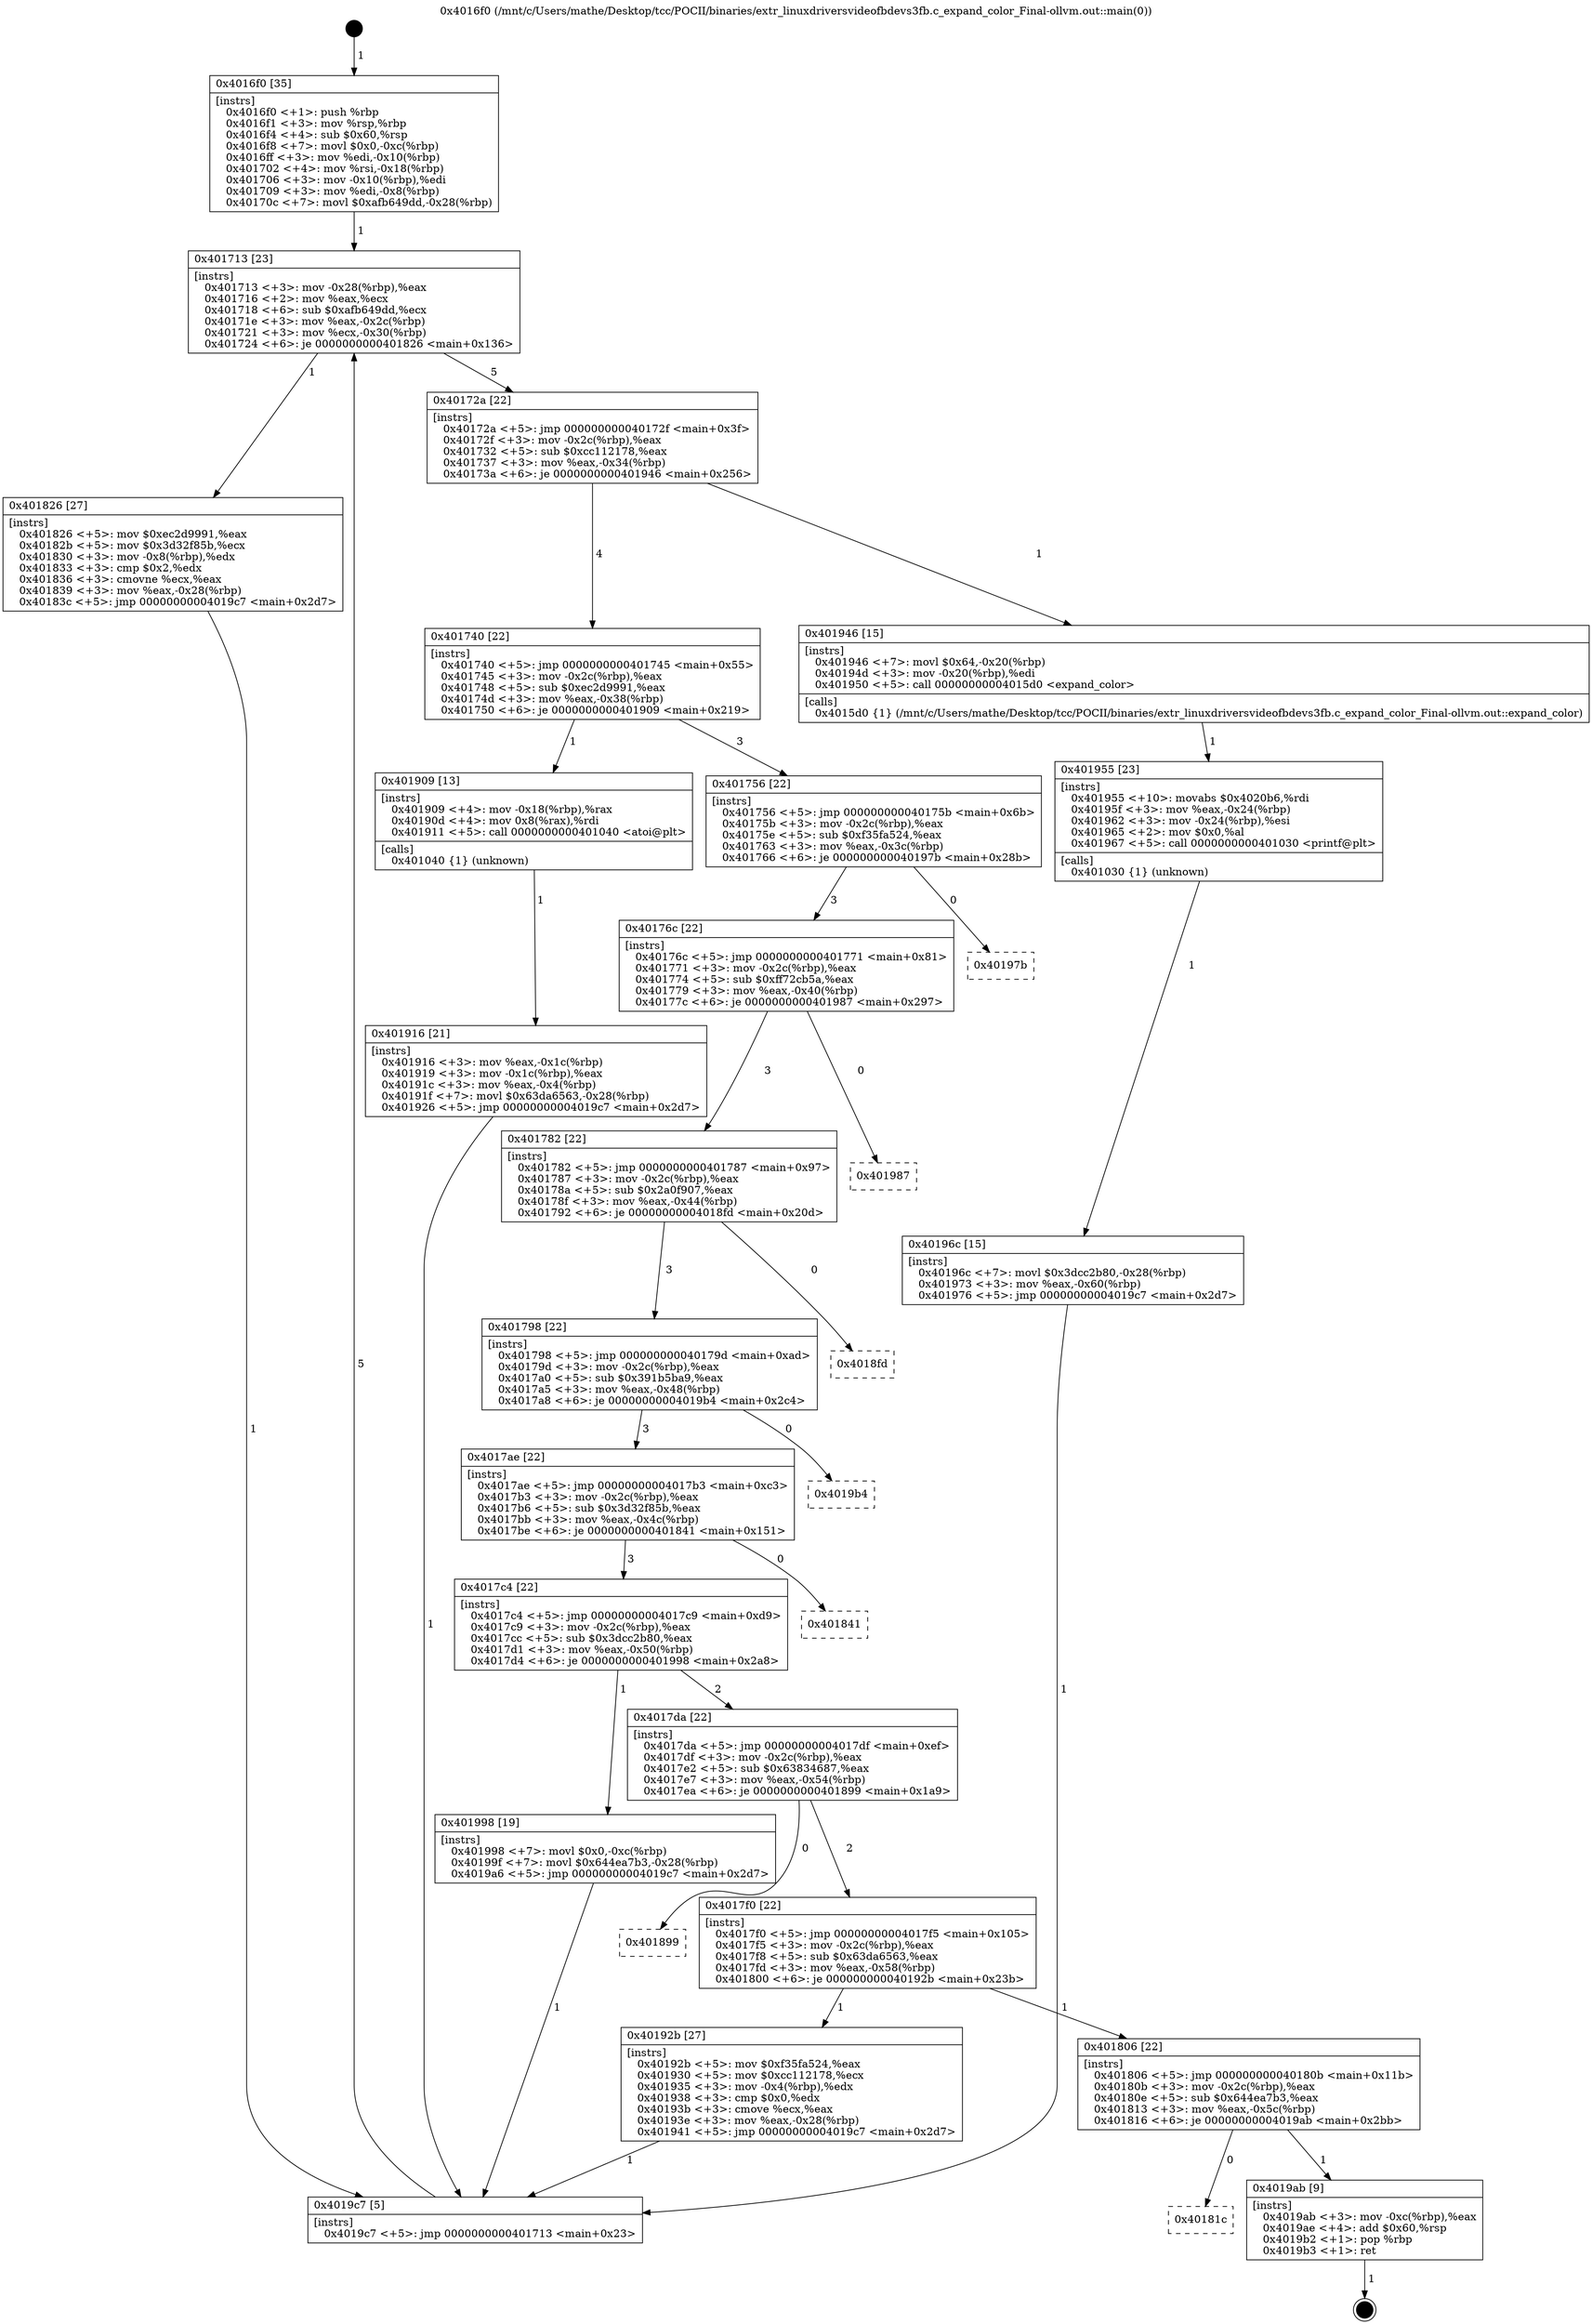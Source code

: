digraph "0x4016f0" {
  label = "0x4016f0 (/mnt/c/Users/mathe/Desktop/tcc/POCII/binaries/extr_linuxdriversvideofbdevs3fb.c_expand_color_Final-ollvm.out::main(0))"
  labelloc = "t"
  node[shape=record]

  Entry [label="",width=0.3,height=0.3,shape=circle,fillcolor=black,style=filled]
  "0x401713" [label="{
     0x401713 [23]\l
     | [instrs]\l
     &nbsp;&nbsp;0x401713 \<+3\>: mov -0x28(%rbp),%eax\l
     &nbsp;&nbsp;0x401716 \<+2\>: mov %eax,%ecx\l
     &nbsp;&nbsp;0x401718 \<+6\>: sub $0xafb649dd,%ecx\l
     &nbsp;&nbsp;0x40171e \<+3\>: mov %eax,-0x2c(%rbp)\l
     &nbsp;&nbsp;0x401721 \<+3\>: mov %ecx,-0x30(%rbp)\l
     &nbsp;&nbsp;0x401724 \<+6\>: je 0000000000401826 \<main+0x136\>\l
  }"]
  "0x401826" [label="{
     0x401826 [27]\l
     | [instrs]\l
     &nbsp;&nbsp;0x401826 \<+5\>: mov $0xec2d9991,%eax\l
     &nbsp;&nbsp;0x40182b \<+5\>: mov $0x3d32f85b,%ecx\l
     &nbsp;&nbsp;0x401830 \<+3\>: mov -0x8(%rbp),%edx\l
     &nbsp;&nbsp;0x401833 \<+3\>: cmp $0x2,%edx\l
     &nbsp;&nbsp;0x401836 \<+3\>: cmovne %ecx,%eax\l
     &nbsp;&nbsp;0x401839 \<+3\>: mov %eax,-0x28(%rbp)\l
     &nbsp;&nbsp;0x40183c \<+5\>: jmp 00000000004019c7 \<main+0x2d7\>\l
  }"]
  "0x40172a" [label="{
     0x40172a [22]\l
     | [instrs]\l
     &nbsp;&nbsp;0x40172a \<+5\>: jmp 000000000040172f \<main+0x3f\>\l
     &nbsp;&nbsp;0x40172f \<+3\>: mov -0x2c(%rbp),%eax\l
     &nbsp;&nbsp;0x401732 \<+5\>: sub $0xcc112178,%eax\l
     &nbsp;&nbsp;0x401737 \<+3\>: mov %eax,-0x34(%rbp)\l
     &nbsp;&nbsp;0x40173a \<+6\>: je 0000000000401946 \<main+0x256\>\l
  }"]
  "0x4019c7" [label="{
     0x4019c7 [5]\l
     | [instrs]\l
     &nbsp;&nbsp;0x4019c7 \<+5\>: jmp 0000000000401713 \<main+0x23\>\l
  }"]
  "0x4016f0" [label="{
     0x4016f0 [35]\l
     | [instrs]\l
     &nbsp;&nbsp;0x4016f0 \<+1\>: push %rbp\l
     &nbsp;&nbsp;0x4016f1 \<+3\>: mov %rsp,%rbp\l
     &nbsp;&nbsp;0x4016f4 \<+4\>: sub $0x60,%rsp\l
     &nbsp;&nbsp;0x4016f8 \<+7\>: movl $0x0,-0xc(%rbp)\l
     &nbsp;&nbsp;0x4016ff \<+3\>: mov %edi,-0x10(%rbp)\l
     &nbsp;&nbsp;0x401702 \<+4\>: mov %rsi,-0x18(%rbp)\l
     &nbsp;&nbsp;0x401706 \<+3\>: mov -0x10(%rbp),%edi\l
     &nbsp;&nbsp;0x401709 \<+3\>: mov %edi,-0x8(%rbp)\l
     &nbsp;&nbsp;0x40170c \<+7\>: movl $0xafb649dd,-0x28(%rbp)\l
  }"]
  Exit [label="",width=0.3,height=0.3,shape=circle,fillcolor=black,style=filled,peripheries=2]
  "0x401946" [label="{
     0x401946 [15]\l
     | [instrs]\l
     &nbsp;&nbsp;0x401946 \<+7\>: movl $0x64,-0x20(%rbp)\l
     &nbsp;&nbsp;0x40194d \<+3\>: mov -0x20(%rbp),%edi\l
     &nbsp;&nbsp;0x401950 \<+5\>: call 00000000004015d0 \<expand_color\>\l
     | [calls]\l
     &nbsp;&nbsp;0x4015d0 \{1\} (/mnt/c/Users/mathe/Desktop/tcc/POCII/binaries/extr_linuxdriversvideofbdevs3fb.c_expand_color_Final-ollvm.out::expand_color)\l
  }"]
  "0x401740" [label="{
     0x401740 [22]\l
     | [instrs]\l
     &nbsp;&nbsp;0x401740 \<+5\>: jmp 0000000000401745 \<main+0x55\>\l
     &nbsp;&nbsp;0x401745 \<+3\>: mov -0x2c(%rbp),%eax\l
     &nbsp;&nbsp;0x401748 \<+5\>: sub $0xec2d9991,%eax\l
     &nbsp;&nbsp;0x40174d \<+3\>: mov %eax,-0x38(%rbp)\l
     &nbsp;&nbsp;0x401750 \<+6\>: je 0000000000401909 \<main+0x219\>\l
  }"]
  "0x40181c" [label="{
     0x40181c\l
  }", style=dashed]
  "0x401909" [label="{
     0x401909 [13]\l
     | [instrs]\l
     &nbsp;&nbsp;0x401909 \<+4\>: mov -0x18(%rbp),%rax\l
     &nbsp;&nbsp;0x40190d \<+4\>: mov 0x8(%rax),%rdi\l
     &nbsp;&nbsp;0x401911 \<+5\>: call 0000000000401040 \<atoi@plt\>\l
     | [calls]\l
     &nbsp;&nbsp;0x401040 \{1\} (unknown)\l
  }"]
  "0x401756" [label="{
     0x401756 [22]\l
     | [instrs]\l
     &nbsp;&nbsp;0x401756 \<+5\>: jmp 000000000040175b \<main+0x6b\>\l
     &nbsp;&nbsp;0x40175b \<+3\>: mov -0x2c(%rbp),%eax\l
     &nbsp;&nbsp;0x40175e \<+5\>: sub $0xf35fa524,%eax\l
     &nbsp;&nbsp;0x401763 \<+3\>: mov %eax,-0x3c(%rbp)\l
     &nbsp;&nbsp;0x401766 \<+6\>: je 000000000040197b \<main+0x28b\>\l
  }"]
  "0x401916" [label="{
     0x401916 [21]\l
     | [instrs]\l
     &nbsp;&nbsp;0x401916 \<+3\>: mov %eax,-0x1c(%rbp)\l
     &nbsp;&nbsp;0x401919 \<+3\>: mov -0x1c(%rbp),%eax\l
     &nbsp;&nbsp;0x40191c \<+3\>: mov %eax,-0x4(%rbp)\l
     &nbsp;&nbsp;0x40191f \<+7\>: movl $0x63da6563,-0x28(%rbp)\l
     &nbsp;&nbsp;0x401926 \<+5\>: jmp 00000000004019c7 \<main+0x2d7\>\l
  }"]
  "0x4019ab" [label="{
     0x4019ab [9]\l
     | [instrs]\l
     &nbsp;&nbsp;0x4019ab \<+3\>: mov -0xc(%rbp),%eax\l
     &nbsp;&nbsp;0x4019ae \<+4\>: add $0x60,%rsp\l
     &nbsp;&nbsp;0x4019b2 \<+1\>: pop %rbp\l
     &nbsp;&nbsp;0x4019b3 \<+1\>: ret\l
  }"]
  "0x40197b" [label="{
     0x40197b\l
  }", style=dashed]
  "0x40176c" [label="{
     0x40176c [22]\l
     | [instrs]\l
     &nbsp;&nbsp;0x40176c \<+5\>: jmp 0000000000401771 \<main+0x81\>\l
     &nbsp;&nbsp;0x401771 \<+3\>: mov -0x2c(%rbp),%eax\l
     &nbsp;&nbsp;0x401774 \<+5\>: sub $0xff72cb5a,%eax\l
     &nbsp;&nbsp;0x401779 \<+3\>: mov %eax,-0x40(%rbp)\l
     &nbsp;&nbsp;0x40177c \<+6\>: je 0000000000401987 \<main+0x297\>\l
  }"]
  "0x40196c" [label="{
     0x40196c [15]\l
     | [instrs]\l
     &nbsp;&nbsp;0x40196c \<+7\>: movl $0x3dcc2b80,-0x28(%rbp)\l
     &nbsp;&nbsp;0x401973 \<+3\>: mov %eax,-0x60(%rbp)\l
     &nbsp;&nbsp;0x401976 \<+5\>: jmp 00000000004019c7 \<main+0x2d7\>\l
  }"]
  "0x401987" [label="{
     0x401987\l
  }", style=dashed]
  "0x401782" [label="{
     0x401782 [22]\l
     | [instrs]\l
     &nbsp;&nbsp;0x401782 \<+5\>: jmp 0000000000401787 \<main+0x97\>\l
     &nbsp;&nbsp;0x401787 \<+3\>: mov -0x2c(%rbp),%eax\l
     &nbsp;&nbsp;0x40178a \<+5\>: sub $0x2a0f907,%eax\l
     &nbsp;&nbsp;0x40178f \<+3\>: mov %eax,-0x44(%rbp)\l
     &nbsp;&nbsp;0x401792 \<+6\>: je 00000000004018fd \<main+0x20d\>\l
  }"]
  "0x401955" [label="{
     0x401955 [23]\l
     | [instrs]\l
     &nbsp;&nbsp;0x401955 \<+10\>: movabs $0x4020b6,%rdi\l
     &nbsp;&nbsp;0x40195f \<+3\>: mov %eax,-0x24(%rbp)\l
     &nbsp;&nbsp;0x401962 \<+3\>: mov -0x24(%rbp),%esi\l
     &nbsp;&nbsp;0x401965 \<+2\>: mov $0x0,%al\l
     &nbsp;&nbsp;0x401967 \<+5\>: call 0000000000401030 \<printf@plt\>\l
     | [calls]\l
     &nbsp;&nbsp;0x401030 \{1\} (unknown)\l
  }"]
  "0x4018fd" [label="{
     0x4018fd\l
  }", style=dashed]
  "0x401798" [label="{
     0x401798 [22]\l
     | [instrs]\l
     &nbsp;&nbsp;0x401798 \<+5\>: jmp 000000000040179d \<main+0xad\>\l
     &nbsp;&nbsp;0x40179d \<+3\>: mov -0x2c(%rbp),%eax\l
     &nbsp;&nbsp;0x4017a0 \<+5\>: sub $0x391b5ba9,%eax\l
     &nbsp;&nbsp;0x4017a5 \<+3\>: mov %eax,-0x48(%rbp)\l
     &nbsp;&nbsp;0x4017a8 \<+6\>: je 00000000004019b4 \<main+0x2c4\>\l
  }"]
  "0x401806" [label="{
     0x401806 [22]\l
     | [instrs]\l
     &nbsp;&nbsp;0x401806 \<+5\>: jmp 000000000040180b \<main+0x11b\>\l
     &nbsp;&nbsp;0x40180b \<+3\>: mov -0x2c(%rbp),%eax\l
     &nbsp;&nbsp;0x40180e \<+5\>: sub $0x644ea7b3,%eax\l
     &nbsp;&nbsp;0x401813 \<+3\>: mov %eax,-0x5c(%rbp)\l
     &nbsp;&nbsp;0x401816 \<+6\>: je 00000000004019ab \<main+0x2bb\>\l
  }"]
  "0x4019b4" [label="{
     0x4019b4\l
  }", style=dashed]
  "0x4017ae" [label="{
     0x4017ae [22]\l
     | [instrs]\l
     &nbsp;&nbsp;0x4017ae \<+5\>: jmp 00000000004017b3 \<main+0xc3\>\l
     &nbsp;&nbsp;0x4017b3 \<+3\>: mov -0x2c(%rbp),%eax\l
     &nbsp;&nbsp;0x4017b6 \<+5\>: sub $0x3d32f85b,%eax\l
     &nbsp;&nbsp;0x4017bb \<+3\>: mov %eax,-0x4c(%rbp)\l
     &nbsp;&nbsp;0x4017be \<+6\>: je 0000000000401841 \<main+0x151\>\l
  }"]
  "0x40192b" [label="{
     0x40192b [27]\l
     | [instrs]\l
     &nbsp;&nbsp;0x40192b \<+5\>: mov $0xf35fa524,%eax\l
     &nbsp;&nbsp;0x401930 \<+5\>: mov $0xcc112178,%ecx\l
     &nbsp;&nbsp;0x401935 \<+3\>: mov -0x4(%rbp),%edx\l
     &nbsp;&nbsp;0x401938 \<+3\>: cmp $0x0,%edx\l
     &nbsp;&nbsp;0x40193b \<+3\>: cmove %ecx,%eax\l
     &nbsp;&nbsp;0x40193e \<+3\>: mov %eax,-0x28(%rbp)\l
     &nbsp;&nbsp;0x401941 \<+5\>: jmp 00000000004019c7 \<main+0x2d7\>\l
  }"]
  "0x401841" [label="{
     0x401841\l
  }", style=dashed]
  "0x4017c4" [label="{
     0x4017c4 [22]\l
     | [instrs]\l
     &nbsp;&nbsp;0x4017c4 \<+5\>: jmp 00000000004017c9 \<main+0xd9\>\l
     &nbsp;&nbsp;0x4017c9 \<+3\>: mov -0x2c(%rbp),%eax\l
     &nbsp;&nbsp;0x4017cc \<+5\>: sub $0x3dcc2b80,%eax\l
     &nbsp;&nbsp;0x4017d1 \<+3\>: mov %eax,-0x50(%rbp)\l
     &nbsp;&nbsp;0x4017d4 \<+6\>: je 0000000000401998 \<main+0x2a8\>\l
  }"]
  "0x4017f0" [label="{
     0x4017f0 [22]\l
     | [instrs]\l
     &nbsp;&nbsp;0x4017f0 \<+5\>: jmp 00000000004017f5 \<main+0x105\>\l
     &nbsp;&nbsp;0x4017f5 \<+3\>: mov -0x2c(%rbp),%eax\l
     &nbsp;&nbsp;0x4017f8 \<+5\>: sub $0x63da6563,%eax\l
     &nbsp;&nbsp;0x4017fd \<+3\>: mov %eax,-0x58(%rbp)\l
     &nbsp;&nbsp;0x401800 \<+6\>: je 000000000040192b \<main+0x23b\>\l
  }"]
  "0x401998" [label="{
     0x401998 [19]\l
     | [instrs]\l
     &nbsp;&nbsp;0x401998 \<+7\>: movl $0x0,-0xc(%rbp)\l
     &nbsp;&nbsp;0x40199f \<+7\>: movl $0x644ea7b3,-0x28(%rbp)\l
     &nbsp;&nbsp;0x4019a6 \<+5\>: jmp 00000000004019c7 \<main+0x2d7\>\l
  }"]
  "0x4017da" [label="{
     0x4017da [22]\l
     | [instrs]\l
     &nbsp;&nbsp;0x4017da \<+5\>: jmp 00000000004017df \<main+0xef\>\l
     &nbsp;&nbsp;0x4017df \<+3\>: mov -0x2c(%rbp),%eax\l
     &nbsp;&nbsp;0x4017e2 \<+5\>: sub $0x63834687,%eax\l
     &nbsp;&nbsp;0x4017e7 \<+3\>: mov %eax,-0x54(%rbp)\l
     &nbsp;&nbsp;0x4017ea \<+6\>: je 0000000000401899 \<main+0x1a9\>\l
  }"]
  "0x401899" [label="{
     0x401899\l
  }", style=dashed]
  Entry -> "0x4016f0" [label=" 1"]
  "0x401713" -> "0x401826" [label=" 1"]
  "0x401713" -> "0x40172a" [label=" 5"]
  "0x401826" -> "0x4019c7" [label=" 1"]
  "0x4016f0" -> "0x401713" [label=" 1"]
  "0x4019c7" -> "0x401713" [label=" 5"]
  "0x4019ab" -> Exit [label=" 1"]
  "0x40172a" -> "0x401946" [label=" 1"]
  "0x40172a" -> "0x401740" [label=" 4"]
  "0x401806" -> "0x40181c" [label=" 0"]
  "0x401740" -> "0x401909" [label=" 1"]
  "0x401740" -> "0x401756" [label=" 3"]
  "0x401909" -> "0x401916" [label=" 1"]
  "0x401916" -> "0x4019c7" [label=" 1"]
  "0x401806" -> "0x4019ab" [label=" 1"]
  "0x401756" -> "0x40197b" [label=" 0"]
  "0x401756" -> "0x40176c" [label=" 3"]
  "0x401998" -> "0x4019c7" [label=" 1"]
  "0x40176c" -> "0x401987" [label=" 0"]
  "0x40176c" -> "0x401782" [label=" 3"]
  "0x40196c" -> "0x4019c7" [label=" 1"]
  "0x401782" -> "0x4018fd" [label=" 0"]
  "0x401782" -> "0x401798" [label=" 3"]
  "0x401955" -> "0x40196c" [label=" 1"]
  "0x401798" -> "0x4019b4" [label=" 0"]
  "0x401798" -> "0x4017ae" [label=" 3"]
  "0x401946" -> "0x401955" [label=" 1"]
  "0x4017ae" -> "0x401841" [label=" 0"]
  "0x4017ae" -> "0x4017c4" [label=" 3"]
  "0x40192b" -> "0x4019c7" [label=" 1"]
  "0x4017c4" -> "0x401998" [label=" 1"]
  "0x4017c4" -> "0x4017da" [label=" 2"]
  "0x4017f0" -> "0x40192b" [label=" 1"]
  "0x4017da" -> "0x401899" [label=" 0"]
  "0x4017da" -> "0x4017f0" [label=" 2"]
  "0x4017f0" -> "0x401806" [label=" 1"]
}
